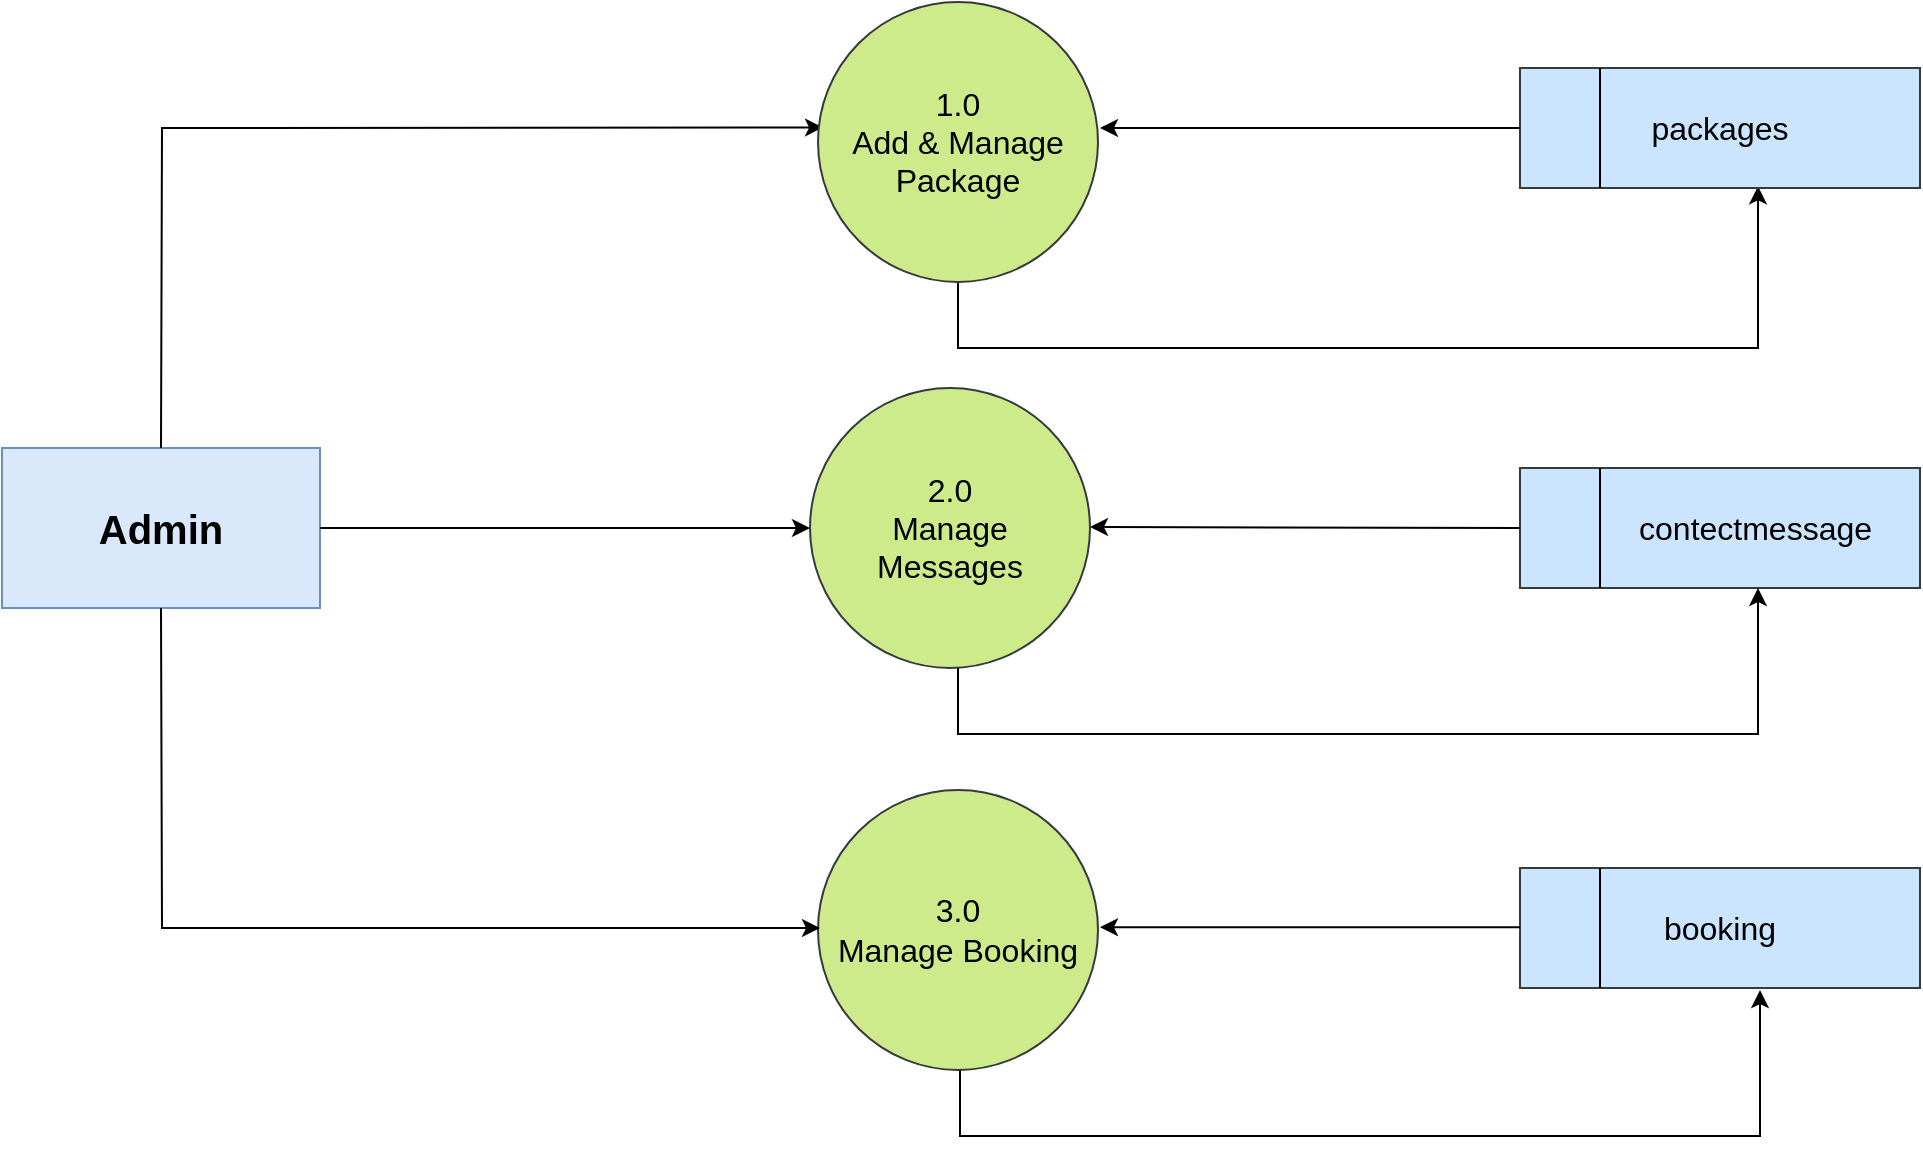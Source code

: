 <mxfile version="21.7.5" type="device">
  <diagram name="Page-1" id="8FRMeguw1omTMyYOED8d">
    <mxGraphModel dx="1050" dy="534" grid="1" gridSize="10" guides="1" tooltips="1" connect="1" arrows="1" fold="1" page="1" pageScale="1" pageWidth="1169" pageHeight="827" math="0" shadow="0">
      <root>
        <mxCell id="0" />
        <mxCell id="1" parent="0" />
        <mxCell id="BukpN92SDK2_P1_yRI0g-49" value="" style="endArrow=classic;html=1;rounded=0;entryX=0.595;entryY=0.986;entryDx=0;entryDy=0;entryPerimeter=0;" parent="1" target="BukpN92SDK2_P1_yRI0g-40" edge="1">
          <mxGeometry width="50" height="50" relative="1" as="geometry">
            <mxPoint x="559.0" y="157" as="sourcePoint" />
            <mxPoint x="960.0" y="204" as="targetPoint" />
            <Array as="points">
              <mxPoint x="559" y="190" />
              <mxPoint x="959" y="190" />
            </Array>
          </mxGeometry>
        </mxCell>
        <mxCell id="BukpN92SDK2_P1_yRI0g-1" value="Admin" style="rounded=0;whiteSpace=wrap;html=1;fillColor=#dae8fc;strokeColor=#6c8ebf;fontSize=20;fontStyle=1" parent="1" vertex="1">
          <mxGeometry x="81" y="240" width="159" height="80" as="geometry" />
        </mxCell>
        <mxCell id="BukpN92SDK2_P1_yRI0g-3" value="2.0&lt;br&gt;Manage&lt;br&gt;Messages" style="ellipse;whiteSpace=wrap;html=1;aspect=fixed;fillColor=#cdeb8b;strokeColor=#36393d;fontSize=16;" parent="1" vertex="1">
          <mxGeometry x="485" y="210" width="140" height="140" as="geometry" />
        </mxCell>
        <mxCell id="BukpN92SDK2_P1_yRI0g-5" value="" style="endArrow=classic;html=1;rounded=0;exitX=0.5;exitY=0;exitDx=0;exitDy=0;entryX=0.018;entryY=0.448;entryDx=0;entryDy=0;entryPerimeter=0;" parent="1" target="BukpN92SDK2_P1_yRI0g-23" edge="1">
          <mxGeometry width="50" height="50" relative="1" as="geometry">
            <mxPoint x="160.5" y="240" as="sourcePoint" />
            <mxPoint x="487.74" y="79.16" as="targetPoint" />
            <Array as="points">
              <mxPoint x="161" y="80" />
            </Array>
          </mxGeometry>
        </mxCell>
        <mxCell id="BukpN92SDK2_P1_yRI0g-23" value="1.0&lt;br&gt;Add &amp;amp; Manage Package" style="ellipse;whiteSpace=wrap;html=1;aspect=fixed;fillColor=#cdeb8b;strokeColor=#36393d;fontSize=16;" parent="1" vertex="1">
          <mxGeometry x="489" y="17" width="140" height="140" as="geometry" />
        </mxCell>
        <mxCell id="BukpN92SDK2_P1_yRI0g-24" value="3.0&lt;br&gt;Manage Booking" style="ellipse;whiteSpace=wrap;html=1;aspect=fixed;fillColor=#cdeb8b;strokeColor=#36393d;fontSize=16;" parent="1" vertex="1">
          <mxGeometry x="489" y="411" width="140" height="140" as="geometry" />
        </mxCell>
        <mxCell id="BukpN92SDK2_P1_yRI0g-25" value="" style="endArrow=classic;html=1;rounded=0;exitX=1;exitY=0.5;exitDx=0;exitDy=0;entryX=0;entryY=0.5;entryDx=0;entryDy=0;" parent="1" source="BukpN92SDK2_P1_yRI0g-1" target="BukpN92SDK2_P1_yRI0g-3" edge="1">
          <mxGeometry width="50" height="50" relative="1" as="geometry">
            <mxPoint x="540" y="270" as="sourcePoint" />
            <mxPoint x="590" y="220" as="targetPoint" />
          </mxGeometry>
        </mxCell>
        <mxCell id="BukpN92SDK2_P1_yRI0g-27" value="" style="endArrow=classic;html=1;rounded=0;exitX=0.5;exitY=1;exitDx=0;exitDy=0;" parent="1" source="BukpN92SDK2_P1_yRI0g-1" edge="1">
          <mxGeometry width="50" height="50" relative="1" as="geometry">
            <mxPoint x="540" y="270" as="sourcePoint" />
            <mxPoint x="490" y="480" as="targetPoint" />
            <Array as="points">
              <mxPoint x="161" y="480" />
            </Array>
          </mxGeometry>
        </mxCell>
        <mxCell id="BukpN92SDK2_P1_yRI0g-42" value="" style="group" parent="1" vertex="1" connectable="0">
          <mxGeometry x="840" y="50" width="200" height="60" as="geometry" />
        </mxCell>
        <mxCell id="BukpN92SDK2_P1_yRI0g-40" value="&lt;font style=&quot;font-size: 16px;&quot;&gt;packages&lt;/font&gt;" style="rounded=0;whiteSpace=wrap;html=1;fillColor=#cce5ff;strokeColor=#36393d;" parent="BukpN92SDK2_P1_yRI0g-42" vertex="1">
          <mxGeometry width="200" height="60" as="geometry" />
        </mxCell>
        <mxCell id="BukpN92SDK2_P1_yRI0g-41" value="" style="endArrow=none;html=1;rounded=0;" parent="BukpN92SDK2_P1_yRI0g-42" edge="1">
          <mxGeometry width="50" height="50" relative="1" as="geometry">
            <mxPoint x="40" y="60" as="sourcePoint" />
            <mxPoint x="40" as="targetPoint" />
          </mxGeometry>
        </mxCell>
        <mxCell id="BukpN92SDK2_P1_yRI0g-43" value="" style="group" parent="1" vertex="1" connectable="0">
          <mxGeometry x="840" y="250" width="200" height="60" as="geometry" />
        </mxCell>
        <mxCell id="BukpN92SDK2_P1_yRI0g-44" value="&lt;font style=&quot;font-size: 16px;&quot;&gt;&lt;span style=&quot;white-space: pre;&quot;&gt;&#x9;&lt;/span&gt;contectmessage&lt;/font&gt;" style="rounded=0;whiteSpace=wrap;html=1;fillColor=#cce5ff;strokeColor=#36393d;" parent="BukpN92SDK2_P1_yRI0g-43" vertex="1">
          <mxGeometry width="200" height="60" as="geometry" />
        </mxCell>
        <mxCell id="BukpN92SDK2_P1_yRI0g-45" value="" style="endArrow=none;html=1;rounded=0;" parent="BukpN92SDK2_P1_yRI0g-43" edge="1">
          <mxGeometry width="50" height="50" relative="1" as="geometry">
            <mxPoint x="40" y="60" as="sourcePoint" />
            <mxPoint x="40" as="targetPoint" />
          </mxGeometry>
        </mxCell>
        <mxCell id="BukpN92SDK2_P1_yRI0g-46" value="" style="group" parent="1" vertex="1" connectable="0">
          <mxGeometry x="840" y="450" width="200" height="60" as="geometry" />
        </mxCell>
        <mxCell id="BukpN92SDK2_P1_yRI0g-47" value="&lt;font style=&quot;font-size: 16px;&quot;&gt;booking&lt;/font&gt;" style="rounded=0;whiteSpace=wrap;html=1;fillColor=#cce5ff;strokeColor=#36393d;" parent="BukpN92SDK2_P1_yRI0g-46" vertex="1">
          <mxGeometry width="200" height="60" as="geometry" />
        </mxCell>
        <mxCell id="BukpN92SDK2_P1_yRI0g-48" value="" style="endArrow=none;html=1;rounded=0;" parent="BukpN92SDK2_P1_yRI0g-46" edge="1">
          <mxGeometry width="50" height="50" relative="1" as="geometry">
            <mxPoint x="40" y="60" as="sourcePoint" />
            <mxPoint x="40" as="targetPoint" />
          </mxGeometry>
        </mxCell>
        <mxCell id="BukpN92SDK2_P1_yRI0g-52" value="" style="endArrow=classic;html=1;rounded=0;" parent="1" edge="1">
          <mxGeometry width="50" height="50" relative="1" as="geometry">
            <mxPoint x="559.0" y="350" as="sourcePoint" />
            <mxPoint x="959" y="310" as="targetPoint" />
            <Array as="points">
              <mxPoint x="559" y="383" />
              <mxPoint x="959" y="383" />
            </Array>
          </mxGeometry>
        </mxCell>
        <mxCell id="BukpN92SDK2_P1_yRI0g-53" value="" style="endArrow=classic;html=1;rounded=0;" parent="1" edge="1">
          <mxGeometry width="50" height="50" relative="1" as="geometry">
            <mxPoint x="560.0" y="551" as="sourcePoint" />
            <mxPoint x="960" y="511" as="targetPoint" />
            <Array as="points">
              <mxPoint x="560" y="584" />
              <mxPoint x="960" y="584" />
            </Array>
          </mxGeometry>
        </mxCell>
        <mxCell id="BukpN92SDK2_P1_yRI0g-54" value="" style="endArrow=classic;html=1;rounded=0;exitX=0;exitY=0.5;exitDx=0;exitDy=0;" parent="1" source="BukpN92SDK2_P1_yRI0g-40" edge="1">
          <mxGeometry width="50" height="50" relative="1" as="geometry">
            <mxPoint x="700" y="240" as="sourcePoint" />
            <mxPoint x="630" y="80" as="targetPoint" />
          </mxGeometry>
        </mxCell>
        <mxCell id="BukpN92SDK2_P1_yRI0g-55" value="" style="endArrow=classic;html=1;rounded=0;exitX=0;exitY=0.5;exitDx=0;exitDy=0;" parent="1" source="BukpN92SDK2_P1_yRI0g-44" edge="1">
          <mxGeometry width="50" height="50" relative="1" as="geometry">
            <mxPoint x="835" y="279.47" as="sourcePoint" />
            <mxPoint x="625" y="279.47" as="targetPoint" />
          </mxGeometry>
        </mxCell>
        <mxCell id="BukpN92SDK2_P1_yRI0g-56" value="" style="endArrow=classic;html=1;rounded=0;exitX=0;exitY=0.5;exitDx=0;exitDy=0;" parent="1" edge="1">
          <mxGeometry width="50" height="50" relative="1" as="geometry">
            <mxPoint x="840" y="479.57" as="sourcePoint" />
            <mxPoint x="630" y="479.57" as="targetPoint" />
          </mxGeometry>
        </mxCell>
      </root>
    </mxGraphModel>
  </diagram>
</mxfile>

